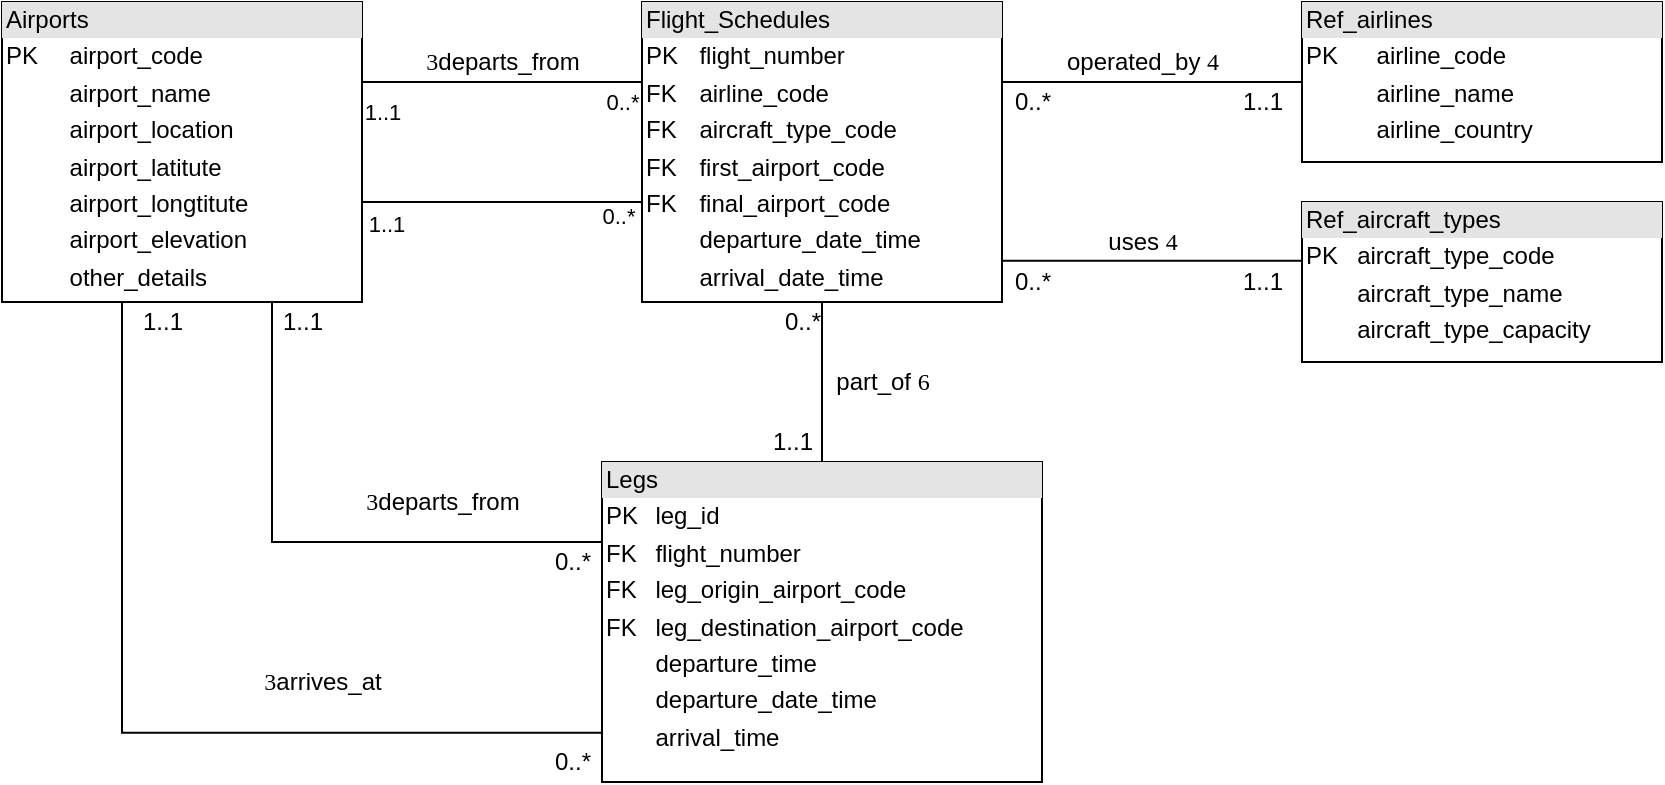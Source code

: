 <mxfile version="14.9.7" type="github" pages="4">
  <diagram id="EXyOBMCvtDhMal5mqott" name="1.Exercise">
    <mxGraphModel dx="782" dy="446" grid="1" gridSize="10" guides="1" tooltips="1" connect="1" arrows="1" fold="1" page="1" pageScale="1" pageWidth="827" pageHeight="1169" math="0" shadow="0">
      <root>
        <mxCell id="0" />
        <mxCell id="1" parent="0" />
        <mxCell id="lJND7NciUNACf656fUCS-10" style="edgeStyle=orthogonalEdgeStyle;rounded=0;orthogonalLoop=1;jettySize=auto;html=1;exitX=1;exitY=0.5;exitDx=0;exitDy=0;entryX=0;entryY=0.5;entryDx=0;entryDy=0;strokeColor=#000000;startArrow=none;startFill=0;endArrow=none;endFill=0;" edge="1" parent="1" source="lJND7NciUNACf656fUCS-5" target="lJND7NciUNACf656fUCS-8">
          <mxGeometry relative="1" as="geometry">
            <Array as="points">
              <mxPoint x="200" y="40" />
              <mxPoint x="340" y="40" />
            </Array>
          </mxGeometry>
        </mxCell>
        <mxCell id="lJND7NciUNACf656fUCS-14" value="1..1" style="edgeLabel;html=1;align=center;verticalAlign=middle;resizable=0;points=[];" vertex="1" connectable="0" parent="lJND7NciUNACf656fUCS-10">
          <mxGeometry x="-0.656" y="-2" relative="1" as="geometry">
            <mxPoint x="9" y="13" as="offset" />
          </mxGeometry>
        </mxCell>
        <mxCell id="lJND7NciUNACf656fUCS-15" value="0..*" style="edgeLabel;html=1;align=center;verticalAlign=middle;resizable=0;points=[];" vertex="1" connectable="0" parent="lJND7NciUNACf656fUCS-10">
          <mxGeometry x="0.713" y="-4" relative="1" as="geometry">
            <mxPoint x="-6" y="5" as="offset" />
          </mxGeometry>
        </mxCell>
        <mxCell id="lJND7NciUNACf656fUCS-42" style="edgeStyle=orthogonalEdgeStyle;rounded=0;orthogonalLoop=1;jettySize=auto;html=1;exitX=0.75;exitY=1;exitDx=0;exitDy=0;entryX=0;entryY=0.25;entryDx=0;entryDy=0;startArrow=none;startFill=0;endArrow=none;endFill=0;strokeColor=#000000;" edge="1" parent="1" source="lJND7NciUNACf656fUCS-5" target="lJND7NciUNACf656fUCS-36">
          <mxGeometry relative="1" as="geometry">
            <Array as="points">
              <mxPoint x="155" y="270" />
            </Array>
          </mxGeometry>
        </mxCell>
        <mxCell id="lJND7NciUNACf656fUCS-43" style="edgeStyle=orthogonalEdgeStyle;rounded=0;orthogonalLoop=1;jettySize=auto;html=1;exitX=0.25;exitY=1;exitDx=0;exitDy=0;entryX=0;entryY=0.846;entryDx=0;entryDy=0;startArrow=none;startFill=0;endArrow=none;endFill=0;strokeColor=#000000;entryPerimeter=0;" edge="1" parent="1" source="lJND7NciUNACf656fUCS-5" target="lJND7NciUNACf656fUCS-36">
          <mxGeometry relative="1" as="geometry">
            <Array as="points">
              <mxPoint x="80" y="150" />
              <mxPoint x="80" y="365" />
            </Array>
          </mxGeometry>
        </mxCell>
        <mxCell id="lJND7NciUNACf656fUCS-5" value="&lt;div style=&quot;box-sizing: border-box ; width: 100% ; background: #e4e4e4 ; padding: 2px&quot;&gt;Airports&lt;/div&gt;&lt;table style=&quot;width: 100% ; font-size: 1em&quot; cellpadding=&quot;2&quot; cellspacing=&quot;0&quot;&gt;&lt;tbody&gt;&lt;tr&gt;&lt;td&gt;PK&lt;/td&gt;&lt;td&gt;airport_code&lt;/td&gt;&lt;/tr&gt;&lt;tr&gt;&lt;td&gt;&lt;br&gt;&lt;/td&gt;&lt;td&gt;airport_name&lt;/td&gt;&lt;/tr&gt;&lt;tr&gt;&lt;td&gt;&lt;/td&gt;&lt;td&gt;airport_location&lt;/td&gt;&lt;/tr&gt;&lt;tr&gt;&lt;td&gt;&lt;br&gt;&lt;/td&gt;&lt;td&gt;airport_latitute&lt;/td&gt;&lt;/tr&gt;&lt;tr&gt;&lt;td&gt;&lt;br&gt;&lt;/td&gt;&lt;td&gt;airport_longtitute&lt;/td&gt;&lt;/tr&gt;&lt;tr&gt;&lt;td&gt;&lt;br&gt;&lt;/td&gt;&lt;td&gt;airport_elevation&lt;/td&gt;&lt;/tr&gt;&lt;tr&gt;&lt;td&gt;&lt;br&gt;&lt;/td&gt;&lt;td&gt;other_details&lt;/td&gt;&lt;/tr&gt;&lt;tr&gt;&lt;td&gt;&lt;br&gt;&lt;/td&gt;&lt;td&gt;&lt;br&gt;&lt;/td&gt;&lt;/tr&gt;&lt;tr&gt;&lt;td&gt;&lt;br&gt;&lt;/td&gt;&lt;td&gt;&lt;br&gt;&lt;/td&gt;&lt;/tr&gt;&lt;tr&gt;&lt;td&gt;&lt;br&gt;&lt;/td&gt;&lt;td&gt;&lt;br&gt;&lt;/td&gt;&lt;/tr&gt;&lt;tr&gt;&lt;td&gt;&lt;br&gt;&lt;/td&gt;&lt;td&gt;&lt;br&gt;&lt;/td&gt;&lt;/tr&gt;&lt;tr&gt;&lt;td&gt;&lt;br&gt;&lt;/td&gt;&lt;td&gt;&lt;br&gt;&lt;/td&gt;&lt;/tr&gt;&lt;/tbody&gt;&lt;/table&gt;" style="verticalAlign=top;align=left;overflow=fill;html=1;" vertex="1" parent="1">
          <mxGeometry x="20" width="180" height="150" as="geometry" />
        </mxCell>
        <mxCell id="lJND7NciUNACf656fUCS-17" value="" style="edgeStyle=orthogonalEdgeStyle;rounded=1;orthogonalLoop=1;jettySize=auto;html=1;startArrow=none;startFill=0;endArrow=none;endFill=0;strokeColor=#000000;" edge="1" parent="1" source="lJND7NciUNACf656fUCS-8" target="lJND7NciUNACf656fUCS-16">
          <mxGeometry relative="1" as="geometry">
            <Array as="points">
              <mxPoint x="590" y="40" />
              <mxPoint x="590" y="40" />
            </Array>
          </mxGeometry>
        </mxCell>
        <mxCell id="lJND7NciUNACf656fUCS-22" style="edgeStyle=orthogonalEdgeStyle;rounded=0;orthogonalLoop=1;jettySize=auto;html=1;startArrow=none;startFill=0;endArrow=none;endFill=0;strokeColor=#000000;" edge="1" parent="1" source="lJND7NciUNACf656fUCS-8" target="lJND7NciUNACf656fUCS-5">
          <mxGeometry relative="1" as="geometry">
            <Array as="points">
              <mxPoint x="270" y="100" />
              <mxPoint x="270" y="100" />
            </Array>
          </mxGeometry>
        </mxCell>
        <mxCell id="lJND7NciUNACf656fUCS-30" style="edgeStyle=orthogonalEdgeStyle;rounded=0;orthogonalLoop=1;jettySize=auto;html=1;exitX=1;exitY=0.75;exitDx=0;exitDy=0;entryX=0.004;entryY=0.367;entryDx=0;entryDy=0;entryPerimeter=0;startArrow=none;startFill=0;endArrow=none;endFill=0;strokeColor=#000000;" edge="1" parent="1" source="lJND7NciUNACf656fUCS-8" target="lJND7NciUNACf656fUCS-28">
          <mxGeometry relative="1" as="geometry">
            <Array as="points">
              <mxPoint x="520" y="129" />
            </Array>
          </mxGeometry>
        </mxCell>
        <mxCell id="lJND7NciUNACf656fUCS-37" value="" style="edgeStyle=orthogonalEdgeStyle;rounded=0;orthogonalLoop=1;jettySize=auto;html=1;startArrow=none;startFill=0;endArrow=none;endFill=0;strokeColor=#000000;" edge="1" parent="1" source="lJND7NciUNACf656fUCS-8" target="lJND7NciUNACf656fUCS-36">
          <mxGeometry relative="1" as="geometry">
            <Array as="points">
              <mxPoint x="430" y="210" />
              <mxPoint x="430" y="210" />
            </Array>
          </mxGeometry>
        </mxCell>
        <mxCell id="lJND7NciUNACf656fUCS-8" value="&lt;div style=&quot;box-sizing: border-box ; width: 100% ; background: #e4e4e4 ; padding: 2px&quot;&gt;Flight_Schedules&lt;/div&gt;&lt;table style=&quot;width: 100% ; font-size: 1em&quot; cellpadding=&quot;2&quot; cellspacing=&quot;0&quot;&gt;&lt;tbody&gt;&lt;tr&gt;&lt;td&gt;PK&lt;/td&gt;&lt;td&gt;flight_number&lt;/td&gt;&lt;/tr&gt;&lt;tr&gt;&lt;td&gt;FK&lt;/td&gt;&lt;td&gt;airline_code&lt;/td&gt;&lt;/tr&gt;&lt;tr&gt;&lt;td&gt;FK&lt;/td&gt;&lt;td&gt;aircraft_type_code&lt;/td&gt;&lt;/tr&gt;&lt;tr&gt;&lt;td&gt;FK&lt;/td&gt;&lt;td&gt;first_airport_code&lt;/td&gt;&lt;/tr&gt;&lt;tr&gt;&lt;td&gt;FK&lt;/td&gt;&lt;td&gt;final_airport_code&lt;/td&gt;&lt;/tr&gt;&lt;tr&gt;&lt;td&gt;&lt;br&gt;&lt;/td&gt;&lt;td&gt;departure_date_time&lt;/td&gt;&lt;/tr&gt;&lt;tr&gt;&lt;td&gt;&lt;br&gt;&lt;/td&gt;&lt;td&gt;arrival_date_time&lt;/td&gt;&lt;/tr&gt;&lt;tr&gt;&lt;td&gt;&lt;br&gt;&lt;/td&gt;&lt;td&gt;&lt;br&gt;&lt;/td&gt;&lt;/tr&gt;&lt;/tbody&gt;&lt;/table&gt;" style="verticalAlign=top;align=left;overflow=fill;html=1;" vertex="1" parent="1">
          <mxGeometry x="340" width="180" height="150" as="geometry" />
        </mxCell>
        <mxCell id="lJND7NciUNACf656fUCS-11" value="&lt;span style=&quot;font-family: &amp;#34;webdings&amp;#34;&quot;&gt;3&lt;/span&gt;departs_from" style="text;html=1;align=center;verticalAlign=middle;resizable=0;points=[];autosize=1;strokeColor=none;" vertex="1" parent="1">
          <mxGeometry x="220" y="20" width="100" height="20" as="geometry" />
        </mxCell>
        <mxCell id="lJND7NciUNACf656fUCS-16" value="&lt;div style=&quot;box-sizing: border-box ; width: 100% ; background: #e4e4e4 ; padding: 2px&quot;&gt;Ref_airlines&lt;/div&gt;&lt;table style=&quot;width: 100% ; font-size: 1em&quot; cellpadding=&quot;2&quot; cellspacing=&quot;0&quot;&gt;&lt;tbody&gt;&lt;tr&gt;&lt;td&gt;PK&lt;/td&gt;&lt;td&gt;airline_code&lt;/td&gt;&lt;/tr&gt;&lt;tr&gt;&lt;td&gt;&lt;br&gt;&lt;/td&gt;&lt;td&gt;airline_name&lt;/td&gt;&lt;/tr&gt;&lt;tr&gt;&lt;td&gt;&lt;br&gt;&lt;/td&gt;&lt;td&gt;airline_country&lt;/td&gt;&lt;/tr&gt;&lt;tr&gt;&lt;td&gt;&lt;br&gt;&lt;/td&gt;&lt;td&gt;&lt;/td&gt;&lt;/tr&gt;&lt;tr&gt;&lt;td&gt;&lt;br&gt;&lt;/td&gt;&lt;td&gt;&lt;br&gt;&lt;/td&gt;&lt;/tr&gt;&lt;/tbody&gt;&lt;/table&gt;" style="verticalAlign=top;align=left;overflow=fill;html=1;" vertex="1" parent="1">
          <mxGeometry x="670" width="180" height="80" as="geometry" />
        </mxCell>
        <mxCell id="lJND7NciUNACf656fUCS-18" value="operated_by &lt;font face=&quot;Webdings&quot;&gt;4&lt;/font&gt;" style="text;html=1;align=center;verticalAlign=middle;resizable=0;points=[];autosize=1;strokeColor=none;" vertex="1" parent="1">
          <mxGeometry x="540" y="20" width="100" height="20" as="geometry" />
        </mxCell>
        <mxCell id="lJND7NciUNACf656fUCS-19" value="0..*" style="text;html=1;align=center;verticalAlign=middle;resizable=0;points=[];autosize=1;strokeColor=none;" vertex="1" parent="1">
          <mxGeometry x="520" y="40" width="30" height="20" as="geometry" />
        </mxCell>
        <mxCell id="lJND7NciUNACf656fUCS-20" value="1..1" style="text;html=1;align=center;verticalAlign=middle;resizable=0;points=[];autosize=1;strokeColor=none;" vertex="1" parent="1">
          <mxGeometry x="630" y="40" width="40" height="20" as="geometry" />
        </mxCell>
        <mxCell id="lJND7NciUNACf656fUCS-23" value="&lt;span style=&quot;font-family: &amp;#34;webdings&amp;#34;&quot;&gt;3&lt;/span&gt;arrives_at" style="text;html=1;align=center;verticalAlign=middle;resizable=0;points=[];autosize=1;strokeColor=none;" vertex="1" parent="1">
          <mxGeometry x="140" y="330" width="80" height="20" as="geometry" />
        </mxCell>
        <mxCell id="lJND7NciUNACf656fUCS-25" value="1..1" style="edgeLabel;html=1;align=center;verticalAlign=middle;resizable=0;points=[];" vertex="1" connectable="0" parent="1">
          <mxGeometry x="220" y="90" as="geometry">
            <mxPoint x="-8" y="21" as="offset" />
          </mxGeometry>
        </mxCell>
        <mxCell id="lJND7NciUNACf656fUCS-26" value="0..*" style="edgeLabel;html=1;align=center;verticalAlign=middle;resizable=0;points=[];" vertex="1" connectable="0" parent="1">
          <mxGeometry x="350" y="90" as="geometry">
            <mxPoint x="-22" y="17" as="offset" />
          </mxGeometry>
        </mxCell>
        <mxCell id="lJND7NciUNACf656fUCS-28" value="&lt;div style=&quot;box-sizing: border-box ; width: 100% ; background: #e4e4e4 ; padding: 2px&quot;&gt;Ref_aircraft_types&lt;/div&gt;&lt;table style=&quot;width: 100% ; font-size: 1em&quot; cellpadding=&quot;2&quot; cellspacing=&quot;0&quot;&gt;&lt;tbody&gt;&lt;tr&gt;&lt;td&gt;PK&lt;/td&gt;&lt;td&gt;aircraft_type_code&lt;/td&gt;&lt;/tr&gt;&lt;tr&gt;&lt;td&gt;&lt;br&gt;&lt;/td&gt;&lt;td&gt;aircraft_type_name&lt;/td&gt;&lt;/tr&gt;&lt;tr&gt;&lt;td&gt;&lt;br&gt;&lt;/td&gt;&lt;td&gt;aircraft_type_capacity&lt;/td&gt;&lt;/tr&gt;&lt;tr&gt;&lt;td&gt;&lt;br&gt;&lt;/td&gt;&lt;td&gt;&lt;/td&gt;&lt;/tr&gt;&lt;tr&gt;&lt;td&gt;&lt;br&gt;&lt;/td&gt;&lt;td&gt;&lt;br&gt;&lt;/td&gt;&lt;/tr&gt;&lt;/tbody&gt;&lt;/table&gt;" style="verticalAlign=top;align=left;overflow=fill;html=1;" vertex="1" parent="1">
          <mxGeometry x="670" y="100" width="180" height="80" as="geometry" />
        </mxCell>
        <mxCell id="lJND7NciUNACf656fUCS-31" value="uses&amp;nbsp;&lt;span style=&quot;font-family: &amp;#34;webdings&amp;#34;&quot;&gt;4&lt;/span&gt;" style="text;html=1;align=center;verticalAlign=middle;resizable=0;points=[];autosize=1;strokeColor=none;" vertex="1" parent="1">
          <mxGeometry x="560" y="110" width="60" height="20" as="geometry" />
        </mxCell>
        <mxCell id="lJND7NciUNACf656fUCS-32" value="0..*" style="text;html=1;align=center;verticalAlign=middle;resizable=0;points=[];autosize=1;strokeColor=none;" vertex="1" parent="1">
          <mxGeometry x="520" y="130" width="30" height="20" as="geometry" />
        </mxCell>
        <mxCell id="lJND7NciUNACf656fUCS-33" value="1..1" style="text;html=1;align=center;verticalAlign=middle;resizable=0;points=[];autosize=1;strokeColor=none;" vertex="1" parent="1">
          <mxGeometry x="630" y="130" width="40" height="20" as="geometry" />
        </mxCell>
        <mxCell id="lJND7NciUNACf656fUCS-36" value="&lt;div style=&quot;box-sizing: border-box ; width: 100% ; background: #e4e4e4 ; padding: 2px&quot;&gt;Legs&lt;/div&gt;&lt;table style=&quot;width: 100% ; font-size: 1em&quot; cellpadding=&quot;2&quot; cellspacing=&quot;0&quot;&gt;&lt;tbody&gt;&lt;tr&gt;&lt;td&gt;PK&lt;/td&gt;&lt;td&gt;leg_id&lt;/td&gt;&lt;/tr&gt;&lt;tr&gt;&lt;td&gt;FK&lt;/td&gt;&lt;td&gt;flight_number&lt;/td&gt;&lt;/tr&gt;&lt;tr&gt;&lt;td&gt;FK&lt;/td&gt;&lt;td&gt;leg_origin_airport_code&lt;/td&gt;&lt;/tr&gt;&lt;tr&gt;&lt;td&gt;FK&lt;/td&gt;&lt;td&gt;leg_destination_airport_code&lt;/td&gt;&lt;/tr&gt;&lt;tr&gt;&lt;td&gt;&lt;br&gt;&lt;/td&gt;&lt;td&gt;departure_time&lt;/td&gt;&lt;/tr&gt;&lt;tr&gt;&lt;td&gt;&lt;br&gt;&lt;/td&gt;&lt;td&gt;departure_date_time&lt;/td&gt;&lt;/tr&gt;&lt;tr&gt;&lt;td&gt;&lt;br&gt;&lt;/td&gt;&lt;td&gt;arrival_time&lt;/td&gt;&lt;/tr&gt;&lt;tr&gt;&lt;td&gt;&lt;br&gt;&lt;/td&gt;&lt;td&gt;&lt;br&gt;&lt;/td&gt;&lt;/tr&gt;&lt;/tbody&gt;&lt;/table&gt;" style="verticalAlign=top;align=left;overflow=fill;html=1;" vertex="1" parent="1">
          <mxGeometry x="320" y="230" width="220" height="160" as="geometry" />
        </mxCell>
        <mxCell id="lJND7NciUNACf656fUCS-38" value="part_of &lt;font face=&quot;Webdings&quot;&gt;6&lt;/font&gt;" style="text;html=1;align=center;verticalAlign=middle;resizable=0;points=[];autosize=1;strokeColor=none;" vertex="1" parent="1">
          <mxGeometry x="425" y="180" width="70" height="20" as="geometry" />
        </mxCell>
        <mxCell id="lJND7NciUNACf656fUCS-39" value="0..*" style="text;html=1;align=center;verticalAlign=middle;resizable=0;points=[];autosize=1;strokeColor=none;" vertex="1" parent="1">
          <mxGeometry x="405" y="150" width="30" height="20" as="geometry" />
        </mxCell>
        <mxCell id="lJND7NciUNACf656fUCS-40" value="1..1" style="text;html=1;align=center;verticalAlign=middle;resizable=0;points=[];autosize=1;strokeColor=none;" vertex="1" parent="1">
          <mxGeometry x="395" y="210" width="40" height="20" as="geometry" />
        </mxCell>
        <mxCell id="lJND7NciUNACf656fUCS-44" value="&lt;span style=&quot;font-family: &amp;#34;webdings&amp;#34;&quot;&gt;3&lt;/span&gt;departs_from" style="text;html=1;align=center;verticalAlign=middle;resizable=0;points=[];autosize=1;strokeColor=none;" vertex="1" parent="1">
          <mxGeometry x="190" y="240" width="100" height="20" as="geometry" />
        </mxCell>
        <mxCell id="lJND7NciUNACf656fUCS-45" value="0..*" style="text;html=1;align=center;verticalAlign=middle;resizable=0;points=[];autosize=1;strokeColor=none;" vertex="1" parent="1">
          <mxGeometry x="290" y="370" width="30" height="20" as="geometry" />
        </mxCell>
        <mxCell id="lJND7NciUNACf656fUCS-46" value="0..*" style="text;html=1;align=center;verticalAlign=middle;resizable=0;points=[];autosize=1;strokeColor=none;" vertex="1" parent="1">
          <mxGeometry x="290" y="270" width="30" height="20" as="geometry" />
        </mxCell>
        <mxCell id="lJND7NciUNACf656fUCS-47" value="1..1" style="text;html=1;align=center;verticalAlign=middle;resizable=0;points=[];autosize=1;strokeColor=none;" vertex="1" parent="1">
          <mxGeometry x="80" y="150" width="40" height="20" as="geometry" />
        </mxCell>
        <mxCell id="lJND7NciUNACf656fUCS-48" value="1..1" style="text;html=1;align=center;verticalAlign=middle;resizable=0;points=[];autosize=1;strokeColor=none;" vertex="1" parent="1">
          <mxGeometry x="150" y="150" width="40" height="20" as="geometry" />
        </mxCell>
      </root>
    </mxGraphModel>
  </diagram>
  <diagram id="h7gNiU8QHVHwDtEbSu_A" name="Bus Tracking">
    <mxGraphModel dx="782" dy="446" grid="1" gridSize="10" guides="1" tooltips="1" connect="1" arrows="1" fold="1" page="1" pageScale="1" pageWidth="827" pageHeight="1169" math="0" shadow="0">
      <root>
        <mxCell id="vg1fint3U6P0bvBqgAee-0" />
        <mxCell id="vg1fint3U6P0bvBqgAee-1" parent="vg1fint3U6P0bvBqgAee-0" />
        <mxCell id="b28TpMY3WDERlPLQGHBK-2" value="" style="edgeStyle=orthogonalEdgeStyle;rounded=0;orthogonalLoop=1;jettySize=auto;html=1;startArrow=none;startFill=0;endArrow=none;endFill=0;strokeColor=#000000;" edge="1" parent="vg1fint3U6P0bvBqgAee-1" source="vg1fint3U6P0bvBqgAee-2" target="b28TpMY3WDERlPLQGHBK-1">
          <mxGeometry relative="1" as="geometry" />
        </mxCell>
        <mxCell id="vg1fint3U6P0bvBqgAee-2" value="&lt;div style=&quot;box-sizing: border-box ; width: 100% ; background: #e4e4e4 ; padding: 2px&quot;&gt;Stops&lt;/div&gt;&lt;table style=&quot;width: 100% ; font-size: 1em&quot; cellpadding=&quot;2&quot; cellspacing=&quot;0&quot;&gt;&lt;tbody&gt;&lt;tr&gt;&lt;td&gt;PK&lt;/td&gt;&lt;td&gt;stop_id&lt;/td&gt;&lt;/tr&gt;&lt;tr&gt;&lt;td&gt;&lt;br&gt;&lt;/td&gt;&lt;td&gt;stop_name&lt;/td&gt;&lt;/tr&gt;&lt;tr&gt;&lt;td&gt;&lt;/td&gt;&lt;td&gt;stop_location&lt;/td&gt;&lt;/tr&gt;&lt;tr&gt;&lt;td&gt;&lt;br&gt;&lt;/td&gt;&lt;td&gt;other_details&lt;/td&gt;&lt;/tr&gt;&lt;/tbody&gt;&lt;/table&gt;" style="verticalAlign=top;align=left;overflow=fill;html=1;" vertex="1" parent="vg1fint3U6P0bvBqgAee-1">
          <mxGeometry x="234" y="80" width="180" height="90" as="geometry" />
        </mxCell>
        <mxCell id="b28TpMY3WDERlPLQGHBK-4" value="" style="edgeStyle=orthogonalEdgeStyle;rounded=0;orthogonalLoop=1;jettySize=auto;html=1;startArrow=none;startFill=0;endArrow=none;endFill=0;strokeColor=#000000;" edge="1" parent="vg1fint3U6P0bvBqgAee-1" source="b28TpMY3WDERlPLQGHBK-1" target="b28TpMY3WDERlPLQGHBK-3">
          <mxGeometry relative="1" as="geometry" />
        </mxCell>
        <mxCell id="b28TpMY3WDERlPLQGHBK-1" value="&lt;div style=&quot;box-sizing: border-box ; width: 100% ; background: #e4e4e4 ; padding: 2px&quot;&gt;Timetables&lt;/div&gt;&lt;table style=&quot;width: 100% ; font-size: 1em&quot; cellpadding=&quot;2&quot; cellspacing=&quot;0&quot;&gt;&lt;tbody&gt;&lt;tr&gt;&lt;td&gt;PK&lt;/td&gt;&lt;td&gt;timetable_id&lt;/td&gt;&lt;/tr&gt;&lt;tr&gt;&lt;td&gt;FK&lt;/td&gt;&lt;td&gt;origin_stop_id&lt;/td&gt;&lt;/tr&gt;&lt;tr&gt;&lt;td&gt;FK&lt;/td&gt;&lt;td&gt;destination_stop_id&lt;/td&gt;&lt;/tr&gt;&lt;tr&gt;&lt;td&gt;&lt;br&gt;&lt;/td&gt;&lt;td&gt;departure_date_time&lt;/td&gt;&lt;/tr&gt;&lt;tr&gt;&lt;td&gt;&lt;br&gt;&lt;/td&gt;&lt;td&gt;arrival_date_time&lt;/td&gt;&lt;/tr&gt;&lt;tr&gt;&lt;td&gt;&lt;br&gt;&lt;/td&gt;&lt;td&gt;other_details&lt;/td&gt;&lt;/tr&gt;&lt;/tbody&gt;&lt;/table&gt;" style="verticalAlign=top;align=left;overflow=fill;html=1;" vertex="1" parent="vg1fint3U6P0bvBqgAee-1">
          <mxGeometry x="234" y="250" width="180" height="180" as="geometry" />
        </mxCell>
        <mxCell id="b28TpMY3WDERlPLQGHBK-6" value="" style="edgeStyle=orthogonalEdgeStyle;rounded=0;orthogonalLoop=1;jettySize=auto;html=1;startArrow=none;startFill=0;endArrow=none;endFill=0;strokeColor=#000000;" edge="1" parent="vg1fint3U6P0bvBqgAee-1" source="b28TpMY3WDERlPLQGHBK-3" target="b28TpMY3WDERlPLQGHBK-5">
          <mxGeometry relative="1" as="geometry" />
        </mxCell>
        <mxCell id="b28TpMY3WDERlPLQGHBK-3" value="&lt;div style=&quot;box-sizing: border-box ; width: 100% ; background: #e4e4e4 ; padding: 2px&quot;&gt;Bus_timetables&lt;/div&gt;&lt;table style=&quot;width: 100% ; font-size: 1em&quot; cellpadding=&quot;2&quot; cellspacing=&quot;0&quot;&gt;&lt;tbody&gt;&lt;tr&gt;&lt;td&gt;PK&lt;/td&gt;&lt;td&gt;timetable_id&lt;/td&gt;&lt;/tr&gt;&lt;tr&gt;&lt;td&gt;FK&lt;/td&gt;&lt;td&gt;bus_number&lt;/td&gt;&lt;/tr&gt;&lt;tr&gt;&lt;td&gt;&lt;br&gt;&lt;/td&gt;&lt;td&gt;other_details&lt;/td&gt;&lt;/tr&gt;&lt;/tbody&gt;&lt;/table&gt;" style="verticalAlign=top;align=left;overflow=fill;html=1;" vertex="1" parent="vg1fint3U6P0bvBqgAee-1">
          <mxGeometry x="234" y="510" width="180" height="80" as="geometry" />
        </mxCell>
        <mxCell id="b28TpMY3WDERlPLQGHBK-5" value="&lt;div style=&quot;box-sizing: border-box ; width: 100% ; background: #e4e4e4 ; padding: 2px&quot;&gt;Buses&lt;/div&gt;&lt;table style=&quot;width: 100% ; font-size: 1em&quot; cellpadding=&quot;2&quot; cellspacing=&quot;0&quot;&gt;&lt;tbody&gt;&lt;tr&gt;&lt;td&gt;PK&lt;/td&gt;&lt;td&gt;bus_number&lt;/td&gt;&lt;/tr&gt;&lt;tr&gt;&lt;td&gt;&lt;br&gt;&lt;/td&gt;&lt;td&gt;bus_details&lt;/td&gt;&lt;/tr&gt;&lt;/tbody&gt;&lt;/table&gt;" style="verticalAlign=top;align=left;overflow=fill;html=1;" vertex="1" parent="vg1fint3U6P0bvBqgAee-1">
          <mxGeometry x="520" y="510" width="180" height="80" as="geometry" />
        </mxCell>
        <mxCell id="b28TpMY3WDERlPLQGHBK-7" value="1..1" style="text;html=1;align=center;verticalAlign=middle;resizable=0;points=[];autosize=1;strokeColor=none;" vertex="1" parent="vg1fint3U6P0bvBqgAee-1">
          <mxGeometry x="285" y="230" width="40" height="20" as="geometry" />
        </mxCell>
        <mxCell id="b28TpMY3WDERlPLQGHBK-8" value="0..*" style="text;html=1;align=center;verticalAlign=middle;resizable=0;points=[];autosize=1;strokeColor=none;" vertex="1" parent="vg1fint3U6P0bvBqgAee-1">
          <mxGeometry x="295" y="170" width="30" height="20" as="geometry" />
        </mxCell>
        <mxCell id="b28TpMY3WDERlPLQGHBK-9" value="0..*" style="text;html=1;align=center;verticalAlign=middle;resizable=0;points=[];autosize=1;strokeColor=none;" vertex="1" parent="vg1fint3U6P0bvBqgAee-1">
          <mxGeometry x="490" y="550" width="30" height="20" as="geometry" />
        </mxCell>
        <mxCell id="b28TpMY3WDERlPLQGHBK-10" value="0..*" style="text;html=1;align=center;verticalAlign=middle;resizable=0;points=[];autosize=1;strokeColor=none;" vertex="1" parent="vg1fint3U6P0bvBqgAee-1">
          <mxGeometry x="325" y="430" width="30" height="20" as="geometry" />
        </mxCell>
        <mxCell id="b28TpMY3WDERlPLQGHBK-11" value="1..1" style="text;html=1;align=center;verticalAlign=middle;resizable=0;points=[];autosize=1;strokeColor=none;" vertex="1" parent="vg1fint3U6P0bvBqgAee-1">
          <mxGeometry x="285" y="490" width="40" height="20" as="geometry" />
        </mxCell>
        <mxCell id="b28TpMY3WDERlPLQGHBK-12" value="1..1" style="text;html=1;align=center;verticalAlign=middle;resizable=0;points=[];autosize=1;strokeColor=none;" vertex="1" parent="vg1fint3U6P0bvBqgAee-1">
          <mxGeometry x="410" y="550" width="40" height="20" as="geometry" />
        </mxCell>
        <mxCell id="b28TpMY3WDERlPLQGHBK-14" value="&amp;nbsp;&lt;font face=&quot;Webdings&quot;&gt;3&lt;/font&gt;bus_number&amp;nbsp;" style="text;html=1;align=center;verticalAlign=middle;resizable=0;points=[];autosize=1;strokeColor=none;" vertex="1" parent="vg1fint3U6P0bvBqgAee-1">
          <mxGeometry x="414" y="530" width="100" height="20" as="geometry" />
        </mxCell>
        <mxCell id="b28TpMY3WDERlPLQGHBK-15" value="&lt;span style=&quot;font-family: &amp;#34;webdings&amp;#34;&quot;&gt;6&lt;/span&gt;timetable_info" style="text;html=1;align=center;verticalAlign=middle;resizable=0;points=[];autosize=1;strokeColor=none;" vertex="1" parent="vg1fint3U6P0bvBqgAee-1">
          <mxGeometry x="330" y="460" width="100" height="20" as="geometry" />
        </mxCell>
        <mxCell id="b28TpMY3WDERlPLQGHBK-16" value="&lt;span style=&quot;font-family: &amp;#34;webdings&amp;#34;&quot;&gt;6&lt;/span&gt;stop_info" style="text;html=1;align=center;verticalAlign=middle;resizable=0;points=[];autosize=1;strokeColor=none;" vertex="1" parent="vg1fint3U6P0bvBqgAee-1">
          <mxGeometry x="330" y="190" width="80" height="20" as="geometry" />
        </mxCell>
      </root>
    </mxGraphModel>
  </diagram>
  <diagram id="KoFV449exH2RwNZvisp7" name="Logistics">
    <mxGraphModel dx="1609" dy="446" grid="1" gridSize="10" guides="1" tooltips="1" connect="1" arrows="1" fold="1" page="1" pageScale="1" pageWidth="827" pageHeight="1169" math="0" shadow="0">
      <root>
        <mxCell id="DWnfhbEzrEHpj0nPOVx1-0" />
        <mxCell id="DWnfhbEzrEHpj0nPOVx1-1" parent="DWnfhbEzrEHpj0nPOVx1-0" />
        <mxCell id="DWnfhbEzrEHpj0nPOVx1-9" value="" style="edgeStyle=orthogonalEdgeStyle;rounded=0;orthogonalLoop=1;jettySize=auto;html=1;startArrow=none;startFill=0;endArrow=none;endFill=0;strokeColor=#000000;" edge="1" parent="DWnfhbEzrEHpj0nPOVx1-1" source="DWnfhbEzrEHpj0nPOVx1-7" target="DWnfhbEzrEHpj0nPOVx1-8">
          <mxGeometry relative="1" as="geometry">
            <Array as="points">
              <mxPoint x="358" y="140" />
              <mxPoint x="358" y="140" />
            </Array>
          </mxGeometry>
        </mxCell>
        <mxCell id="DWnfhbEzrEHpj0nPOVx1-7" value="&lt;div style=&quot;box-sizing: border-box ; width: 100% ; background: #e4e4e4 ; padding: 2px&quot;&gt;Customers&lt;/div&gt;&lt;table style=&quot;width: 100% ; font-size: 1em&quot; cellpadding=&quot;2&quot; cellspacing=&quot;0&quot;&gt;&lt;tbody&gt;&lt;tr&gt;&lt;td&gt;PK&lt;/td&gt;&lt;td&gt;customer_id&lt;/td&gt;&lt;td&gt;UNIQUIEIDENTIFIER&lt;/td&gt;&lt;/tr&gt;&lt;tr&gt;&lt;td&gt;FK&lt;/td&gt;&lt;td&gt;customer_details&lt;/td&gt;&lt;td&gt;VARCHAR(255)&lt;/td&gt;&lt;/tr&gt;&lt;/tbody&gt;&lt;/table&gt;" style="verticalAlign=top;align=left;overflow=fill;html=1;" vertex="1" parent="DWnfhbEzrEHpj0nPOVx1-1">
          <mxGeometry x="230" y="20" width="256" height="60" as="geometry" />
        </mxCell>
        <mxCell id="DWnfhbEzrEHpj0nPOVx1-11" value="" style="edgeStyle=orthogonalEdgeStyle;rounded=0;orthogonalLoop=1;jettySize=auto;html=1;startArrow=none;startFill=0;endArrow=none;endFill=0;strokeColor=#000000;" edge="1" parent="DWnfhbEzrEHpj0nPOVx1-1" source="DWnfhbEzrEHpj0nPOVx1-8" target="DWnfhbEzrEHpj0nPOVx1-10">
          <mxGeometry relative="1" as="geometry">
            <Array as="points">
              <mxPoint x="530" y="195" />
              <mxPoint x="530" y="195" />
            </Array>
          </mxGeometry>
        </mxCell>
        <mxCell id="DWnfhbEzrEHpj0nPOVx1-17" value="" style="edgeStyle=orthogonalEdgeStyle;rounded=0;orthogonalLoop=1;jettySize=auto;html=1;startArrow=none;startFill=0;endArrow=none;endFill=0;strokeColor=#000000;" edge="1" parent="DWnfhbEzrEHpj0nPOVx1-1" source="DWnfhbEzrEHpj0nPOVx1-8" target="DWnfhbEzrEHpj0nPOVx1-16">
          <mxGeometry relative="1" as="geometry">
            <Array as="points">
              <mxPoint x="425" y="400" />
              <mxPoint x="425" y="400" />
            </Array>
          </mxGeometry>
        </mxCell>
        <mxCell id="DWnfhbEzrEHpj0nPOVx1-21" style="edgeStyle=orthogonalEdgeStyle;rounded=0;orthogonalLoop=1;jettySize=auto;html=1;exitX=0.25;exitY=1;exitDx=0;exitDy=0;startArrow=none;startFill=0;endArrow=none;endFill=0;strokeColor=#000000;" edge="1" parent="DWnfhbEzrEHpj0nPOVx1-1" source="DWnfhbEzrEHpj0nPOVx1-8">
          <mxGeometry relative="1" as="geometry">
            <mxPoint x="280" y="448" as="targetPoint" />
            <Array as="points">
              <mxPoint x="280" y="370" />
              <mxPoint x="280" y="448" />
            </Array>
          </mxGeometry>
        </mxCell>
        <mxCell id="DWnfhbEzrEHpj0nPOVx1-8" value="&lt;div style=&quot;box-sizing: border-box ; width: 100% ; background: #e4e4e4 ; padding: 2px&quot;&gt;Shipments&lt;/div&gt;&lt;table style=&quot;width: 100% ; font-size: 1em&quot; cellpadding=&quot;2&quot; cellspacing=&quot;0&quot;&gt;&lt;tbody&gt;&lt;tr&gt;&lt;td&gt;PK&lt;/td&gt;&lt;td&gt;shipment_id&lt;/td&gt;&lt;td&gt;UNIQUIEIDENTIFIER&lt;/td&gt;&lt;/tr&gt;&lt;tr&gt;&lt;td&gt;FK&lt;/td&gt;&lt;td&gt;customer_id&lt;/td&gt;&lt;td&gt;INTEGER&lt;/td&gt;&lt;/tr&gt;&lt;tr&gt;&lt;td&gt;FK&lt;/td&gt;&lt;td&gt;start_location_id&lt;/td&gt;&lt;td&gt;INTEGER&lt;/td&gt;&lt;/tr&gt;&lt;tr&gt;&lt;td&gt;FK&lt;/td&gt;&lt;td&gt;end_location_id&lt;/td&gt;&lt;td&gt;INTEGER&lt;/td&gt;&lt;/tr&gt;&lt;tr&gt;&lt;td&gt;&lt;br&gt;&lt;/td&gt;&lt;td&gt;RFID_Tag&lt;/td&gt;&lt;td&gt;VARCHAR(255)&lt;/td&gt;&lt;/tr&gt;&lt;tr&gt;&lt;td&gt;&lt;br&gt;&lt;/td&gt;&lt;td&gt;start_date_expected&lt;/td&gt;&lt;td&gt;DATATIME&lt;/td&gt;&lt;/tr&gt;&lt;tr&gt;&lt;td&gt;&lt;br&gt;&lt;/td&gt;&lt;td&gt;start_date_actual&lt;/td&gt;&lt;td&gt;DATATIME&lt;/td&gt;&lt;/tr&gt;&lt;tr&gt;&lt;td&gt;&lt;br&gt;&lt;/td&gt;&lt;td&gt;end_date_expected&lt;/td&gt;&lt;td&gt;DATETIME&lt;/td&gt;&lt;/tr&gt;&lt;tr&gt;&lt;td&gt;&lt;br&gt;&lt;/td&gt;&lt;td&gt;end_date_actual&lt;/td&gt;&lt;td&gt;DATETIME&lt;/td&gt;&lt;/tr&gt;&lt;tr&gt;&lt;td&gt;&lt;br&gt;&lt;/td&gt;&lt;td&gt;other_details&lt;/td&gt;&lt;td&gt;VARCHAR(255)&lt;/td&gt;&lt;/tr&gt;&lt;/tbody&gt;&lt;/table&gt;" style="verticalAlign=top;align=left;overflow=fill;html=1;" vertex="1" parent="DWnfhbEzrEHpj0nPOVx1-1">
          <mxGeometry x="220" y="160" width="290" height="210" as="geometry" />
        </mxCell>
        <mxCell id="DWnfhbEzrEHpj0nPOVx1-10" value="&lt;div style=&quot;box-sizing: border-box ; width: 100% ; background: #e4e4e4 ; padding: 2px&quot;&gt;Locations&lt;/div&gt;&lt;table style=&quot;width: 100% ; font-size: 1em&quot; cellpadding=&quot;2&quot; cellspacing=&quot;0&quot;&gt;&lt;tbody&gt;&lt;tr&gt;&lt;td&gt;PK&lt;/td&gt;&lt;td&gt;location_id&lt;/td&gt;&lt;td&gt;UNIQUIEIDENTIFIER&lt;/td&gt;&lt;/tr&gt;&lt;tr&gt;&lt;td&gt;&lt;br&gt;&lt;/td&gt;&lt;td&gt;location_details&lt;/td&gt;&lt;td&gt;VARCHAR(255)&lt;/td&gt;&lt;/tr&gt;&lt;/tbody&gt;&lt;/table&gt;" style="verticalAlign=top;align=left;overflow=fill;html=1;" vertex="1" parent="DWnfhbEzrEHpj0nPOVx1-1">
          <mxGeometry x="620" y="160" width="290" height="60" as="geometry" />
        </mxCell>
        <mxCell id="DWnfhbEzrEHpj0nPOVx1-12" style="edgeStyle=orthogonalEdgeStyle;rounded=0;orthogonalLoop=1;jettySize=auto;html=1;exitX=0.5;exitY=1;exitDx=0;exitDy=0;startArrow=none;startFill=0;endArrow=none;endFill=0;strokeColor=#000000;" edge="1" parent="DWnfhbEzrEHpj0nPOVx1-1" source="DWnfhbEzrEHpj0nPOVx1-10" target="DWnfhbEzrEHpj0nPOVx1-10">
          <mxGeometry relative="1" as="geometry" />
        </mxCell>
        <mxCell id="DWnfhbEzrEHpj0nPOVx1-32" style="edgeStyle=orthogonalEdgeStyle;rounded=0;orthogonalLoop=1;jettySize=auto;html=1;exitX=0.25;exitY=1;exitDx=0;exitDy=0;entryX=0.682;entryY=-0.02;entryDx=0;entryDy=0;entryPerimeter=0;startArrow=none;startFill=0;endArrow=none;endFill=0;strokeColor=#000000;" edge="1" parent="DWnfhbEzrEHpj0nPOVx1-1" source="DWnfhbEzrEHpj0nPOVx1-13" target="DWnfhbEzrEHpj0nPOVx1-16">
          <mxGeometry relative="1" as="geometry" />
        </mxCell>
        <mxCell id="DWnfhbEzrEHpj0nPOVx1-13" value="&lt;div style=&quot;box-sizing: border-box ; width: 100% ; background: #e4e4e4 ; padding: 2px&quot;&gt;Standard_Document_Types&lt;/div&gt;&lt;table style=&quot;width: 100% ; font-size: 1em&quot; cellpadding=&quot;2&quot; cellspacing=&quot;0&quot;&gt;&lt;tbody&gt;&lt;tr&gt;&lt;td&gt;PK&lt;/td&gt;&lt;td&gt;document_type_code&lt;/td&gt;&lt;td&gt;CHAR(15)&lt;/td&gt;&lt;/tr&gt;&lt;tr&gt;&lt;td&gt;&lt;br&gt;&lt;/td&gt;&lt;td&gt;document_type_description&lt;/td&gt;&lt;td&gt;VARCHAR(255)&lt;/td&gt;&lt;/tr&gt;&lt;tr&gt;&lt;td&gt;&lt;br&gt;&lt;/td&gt;&lt;td&gt;eg Customs Declarations&lt;/td&gt;&lt;td&gt;VARCHAR(1)&lt;/td&gt;&lt;/tr&gt;&lt;/tbody&gt;&lt;/table&gt;" style="verticalAlign=top;align=left;overflow=fill;html=1;" vertex="1" parent="DWnfhbEzrEHpj0nPOVx1-1">
          <mxGeometry x="590" y="290" width="290" height="80" as="geometry" />
        </mxCell>
        <mxCell id="DWnfhbEzrEHpj0nPOVx1-16" value="&lt;div style=&quot;box-sizing: border-box ; width: 100% ; background: #e4e4e4 ; padding: 2px&quot;&gt;Documents&lt;/div&gt;&lt;table style=&quot;width: 100% ; font-size: 1em&quot; cellpadding=&quot;2&quot; cellspacing=&quot;0&quot;&gt;&lt;tbody&gt;&lt;tr&gt;&lt;td&gt;PK&lt;/td&gt;&lt;td&gt;shipment_id&lt;/td&gt;&lt;td&gt;INTEGER&lt;/td&gt;&lt;/tr&gt;&lt;tr&gt;&lt;td&gt;FK&lt;/td&gt;&lt;td&gt;document_type_code&lt;/td&gt;&lt;td&gt;CHAR(15)&lt;/td&gt;&lt;/tr&gt;&lt;tr&gt;&lt;td&gt;&lt;br&gt;&lt;/td&gt;&lt;td&gt;data_issues&lt;/td&gt;&lt;td&gt;DATETIME&lt;/td&gt;&lt;/tr&gt;&lt;tr&gt;&lt;td&gt;&lt;br&gt;&lt;/td&gt;&lt;td&gt;end_location_id&lt;/td&gt;&lt;td&gt;VARCHAR(15)&lt;/td&gt;&lt;/tr&gt;&lt;/tbody&gt;&lt;/table&gt;" style="verticalAlign=top;align=left;overflow=fill;html=1;" vertex="1" parent="DWnfhbEzrEHpj0nPOVx1-1">
          <mxGeometry x="360" y="450" width="290" height="100" as="geometry" />
        </mxCell>
        <mxCell id="DWnfhbEzrEHpj0nPOVx1-18" style="edgeStyle=orthogonalEdgeStyle;rounded=0;orthogonalLoop=1;jettySize=auto;html=1;exitX=0.5;exitY=1;exitDx=0;exitDy=0;startArrow=none;startFill=0;endArrow=none;endFill=0;strokeColor=#000000;" edge="1" parent="DWnfhbEzrEHpj0nPOVx1-1" source="DWnfhbEzrEHpj0nPOVx1-16" target="DWnfhbEzrEHpj0nPOVx1-16">
          <mxGeometry relative="1" as="geometry" />
        </mxCell>
        <mxCell id="DWnfhbEzrEHpj0nPOVx1-19" value="&lt;div style=&quot;box-sizing: border-box ; width: 100% ; background: #e4e4e4 ; padding: 2px&quot;&gt;Products_in_Shipments&lt;/div&gt;&lt;table style=&quot;width: 100% ; font-size: 1em&quot; cellpadding=&quot;2&quot; cellspacing=&quot;0&quot;&gt;&lt;tbody&gt;&lt;tr&gt;&lt;td&gt;PK&lt;/td&gt;&lt;td&gt;shipment_id&lt;/td&gt;&lt;td&gt;INTEGER&lt;/td&gt;&lt;/tr&gt;&lt;tr&gt;&lt;td&gt;FK&lt;/td&gt;&lt;td&gt;product_id&lt;/td&gt;&lt;td&gt;INTEGER&lt;/td&gt;&lt;/tr&gt;&lt;tr&gt;&lt;td&gt;&lt;br&gt;&lt;/td&gt;&lt;td&gt;quantity&lt;/td&gt;&lt;td&gt;VARCHAR(15)&lt;/td&gt;&lt;/tr&gt;&lt;/tbody&gt;&lt;/table&gt;" style="verticalAlign=top;align=left;overflow=fill;html=1;" vertex="1" parent="DWnfhbEzrEHpj0nPOVx1-1">
          <mxGeometry x="40" y="450" width="290" height="100" as="geometry" />
        </mxCell>
        <mxCell id="DWnfhbEzrEHpj0nPOVx1-24" style="edgeStyle=orthogonalEdgeStyle;rounded=0;orthogonalLoop=1;jettySize=auto;html=1;exitX=0.5;exitY=1;exitDx=0;exitDy=0;entryX=0.25;entryY=0;entryDx=0;entryDy=0;startArrow=none;startFill=0;endArrow=none;endFill=0;strokeColor=#000000;" edge="1" parent="DWnfhbEzrEHpj0nPOVx1-1" source="DWnfhbEzrEHpj0nPOVx1-22" target="DWnfhbEzrEHpj0nPOVx1-19">
          <mxGeometry relative="1" as="geometry" />
        </mxCell>
        <mxCell id="DWnfhbEzrEHpj0nPOVx1-22" value="&lt;div style=&quot;box-sizing: border-box ; width: 100% ; background: #e4e4e4 ; padding: 2px&quot;&gt;Products&lt;/div&gt;&lt;table style=&quot;width: 100% ; font-size: 1em&quot; cellpadding=&quot;2&quot; cellspacing=&quot;0&quot;&gt;&lt;tbody&gt;&lt;tr&gt;&lt;td&gt;PK&lt;/td&gt;&lt;td&gt;product_id&lt;/td&gt;&lt;td&gt;UNIQUIEIDENTIFIER&lt;/td&gt;&lt;/tr&gt;&lt;tr&gt;&lt;td&gt;&lt;br&gt;&lt;/td&gt;&lt;td&gt;product_details&lt;/td&gt;&lt;td&gt;VARCHAR(255)&lt;/td&gt;&lt;/tr&gt;&lt;/tbody&gt;&lt;/table&gt;" style="verticalAlign=top;align=left;overflow=fill;html=1;" vertex="1" parent="DWnfhbEzrEHpj0nPOVx1-1">
          <mxGeometry x="-100" y="170" width="290" height="60" as="geometry" />
        </mxCell>
        <mxCell id="DWnfhbEzrEHpj0nPOVx1-26" value="0..*" style="text;html=1;align=center;verticalAlign=middle;resizable=0;points=[];autosize=1;strokeColor=none;" vertex="1" parent="DWnfhbEzrEHpj0nPOVx1-1">
          <mxGeometry x="360" y="80" width="30" height="20" as="geometry" />
        </mxCell>
        <mxCell id="DWnfhbEzrEHpj0nPOVx1-27" value="1..1" style="text;html=1;align=center;verticalAlign=middle;resizable=0;points=[];autosize=1;strokeColor=none;" vertex="1" parent="DWnfhbEzrEHpj0nPOVx1-1">
          <mxGeometry x="360" y="140" width="40" height="20" as="geometry" />
        </mxCell>
        <mxCell id="DWnfhbEzrEHpj0nPOVx1-28" value="0..*" style="text;html=1;align=center;verticalAlign=middle;resizable=0;points=[];autosize=1;strokeColor=none;" vertex="1" parent="DWnfhbEzrEHpj0nPOVx1-1">
          <mxGeometry x="50" y="230" width="30" height="20" as="geometry" />
        </mxCell>
        <mxCell id="DWnfhbEzrEHpj0nPOVx1-29" value="1..1" style="text;html=1;align=center;verticalAlign=middle;resizable=0;points=[];autosize=1;strokeColor=none;" vertex="1" parent="DWnfhbEzrEHpj0nPOVx1-1">
          <mxGeometry x="110" y="430" width="40" height="20" as="geometry" />
        </mxCell>
        <mxCell id="DWnfhbEzrEHpj0nPOVx1-30" value="0..*" style="text;html=1;align=center;verticalAlign=middle;resizable=0;points=[];autosize=1;strokeColor=none;" vertex="1" parent="DWnfhbEzrEHpj0nPOVx1-1">
          <mxGeometry x="280" y="370" width="30" height="20" as="geometry" />
        </mxCell>
        <mxCell id="DWnfhbEzrEHpj0nPOVx1-31" value="0..*" style="text;html=1;align=center;verticalAlign=middle;resizable=0;points=[];autosize=1;strokeColor=none;" vertex="1" parent="DWnfhbEzrEHpj0nPOVx1-1">
          <mxGeometry x="430" y="370" width="30" height="20" as="geometry" />
        </mxCell>
        <mxCell id="DWnfhbEzrEHpj0nPOVx1-33" value="0..*" style="text;html=1;align=center;verticalAlign=middle;resizable=0;points=[];autosize=1;strokeColor=none;" vertex="1" parent="DWnfhbEzrEHpj0nPOVx1-1">
          <mxGeometry x="660" y="370" width="30" height="20" as="geometry" />
        </mxCell>
        <mxCell id="DWnfhbEzrEHpj0nPOVx1-34" value="1..1" style="text;html=1;align=center;verticalAlign=middle;resizable=0;points=[];autosize=1;strokeColor=none;" vertex="1" parent="DWnfhbEzrEHpj0nPOVx1-1">
          <mxGeometry x="560" y="430" width="40" height="20" as="geometry" />
        </mxCell>
        <mxCell id="DWnfhbEzrEHpj0nPOVx1-35" value="1..1" style="text;html=1;align=center;verticalAlign=middle;resizable=0;points=[];autosize=1;strokeColor=none;" vertex="1" parent="DWnfhbEzrEHpj0nPOVx1-1">
          <mxGeometry x="430" y="430" width="40" height="20" as="geometry" />
        </mxCell>
        <mxCell id="DWnfhbEzrEHpj0nPOVx1-36" value="1..1" style="text;html=1;align=center;verticalAlign=middle;resizable=0;points=[];autosize=1;strokeColor=none;" vertex="1" parent="DWnfhbEzrEHpj0nPOVx1-1">
          <mxGeometry x="280" y="430" width="40" height="20" as="geometry" />
        </mxCell>
        <mxCell id="DWnfhbEzrEHpj0nPOVx1-38" value="" style="shape=image;html=1;verticalAlign=top;verticalLabelPosition=bottom;labelBackgroundColor=#ffffff;imageAspect=0;aspect=fixed;image=https://cdn2.iconfinder.com/data/icons/essential-web-3/50/infinite-eternity-endless-neverending-loop-128.png" vertex="1" parent="DWnfhbEzrEHpj0nPOVx1-1">
          <mxGeometry x="520" y="202" width="18" height="18" as="geometry" />
        </mxCell>
        <mxCell id="DWnfhbEzrEHpj0nPOVx1-39" value="0..*" style="text;html=1;align=center;verticalAlign=middle;resizable=0;points=[];autosize=1;strokeColor=none;" vertex="1" parent="DWnfhbEzrEHpj0nPOVx1-1">
          <mxGeometry x="590" y="200" width="30" height="20" as="geometry" />
        </mxCell>
        <mxCell id="DWnfhbEzrEHpj0nPOVx1-40" value="&lt;font face=&quot;Webdings&quot;&gt;6&lt;/font&gt;customer_info" style="text;html=1;align=center;verticalAlign=middle;resizable=0;points=[];autosize=1;strokeColor=none;" vertex="1" parent="DWnfhbEzrEHpj0nPOVx1-1">
          <mxGeometry x="364" y="110" width="100" height="20" as="geometry" />
        </mxCell>
        <mxCell id="DWnfhbEzrEHpj0nPOVx1-41" value="&amp;nbsp;&lt;span style=&quot;font-family: &amp;#34;webdings&amp;#34;&quot;&gt;3&lt;/span&gt;&lt;br&gt;location_info" style="text;html=1;align=center;verticalAlign=middle;resizable=0;points=[];autosize=1;strokeColor=none;" vertex="1" parent="DWnfhbEzrEHpj0nPOVx1-1">
          <mxGeometry x="520" y="160" width="80" height="30" as="geometry" />
        </mxCell>
        <mxCell id="DWnfhbEzrEHpj0nPOVx1-42" value="product_info &lt;font face=&quot;Webdings&quot;&gt;6&lt;/font&gt;" style="text;html=1;align=center;verticalAlign=middle;resizable=0;points=[];autosize=1;strokeColor=none;" vertex="1" parent="DWnfhbEzrEHpj0nPOVx1-1">
          <mxGeometry x="40" y="320" width="100" height="20" as="geometry" />
        </mxCell>
        <mxCell id="DWnfhbEzrEHpj0nPOVx1-43" value="shipment_info &lt;font face=&quot;Webdings&quot;&gt;6&lt;/font&gt;" style="text;html=1;align=center;verticalAlign=middle;resizable=0;points=[];autosize=1;strokeColor=none;" vertex="1" parent="DWnfhbEzrEHpj0nPOVx1-1">
          <mxGeometry x="180" y="400" width="110" height="20" as="geometry" />
        </mxCell>
        <mxCell id="DWnfhbEzrEHpj0nPOVx1-44" value="shipment_info&amp;nbsp;&lt;span style=&quot;font-family: &amp;#34;webdings&amp;#34;&quot;&gt;6&lt;/span&gt;&lt;br&gt;&amp;nbsp;" style="text;html=1;align=center;verticalAlign=middle;resizable=0;points=[];autosize=1;strokeColor=none;" vertex="1" parent="DWnfhbEzrEHpj0nPOVx1-1">
          <mxGeometry x="420" y="400" width="110" height="30" as="geometry" />
        </mxCell>
        <mxCell id="DWnfhbEzrEHpj0nPOVx1-45" value="documents_info&amp;nbsp;&lt;span style=&quot;font-family: &amp;#34;webdings&amp;#34;&quot;&gt;6&lt;/span&gt;&lt;br&gt;&amp;nbsp;" style="text;html=1;align=center;verticalAlign=middle;resizable=0;points=[];autosize=1;strokeColor=none;" vertex="1" parent="DWnfhbEzrEHpj0nPOVx1-1">
          <mxGeometry x="560" y="410" width="120" height="30" as="geometry" />
        </mxCell>
      </root>
    </mxGraphModel>
  </diagram>
  <diagram id="g64iZva5L3F2MCyudFmX" name="Page-4">
    <mxGraphModel dx="782" dy="446" grid="1" gridSize="10" guides="1" tooltips="1" connect="1" arrows="1" fold="1" page="1" pageScale="1" pageWidth="827" pageHeight="1169" math="0" shadow="0">
      <root>
        <mxCell id="EaDvTSDYxS8p29kBcVRm-0" />
        <mxCell id="EaDvTSDYxS8p29kBcVRm-1" parent="EaDvTSDYxS8p29kBcVRm-0" />
        <mxCell id="EaDvTSDYxS8p29kBcVRm-4" value="" style="edgeStyle=orthogonalEdgeStyle;rounded=0;orthogonalLoop=1;jettySize=auto;html=1;startArrow=none;startFill=0;endArrow=none;endFill=0;strokeColor=#000000;" edge="1" parent="EaDvTSDYxS8p29kBcVRm-1" source="EaDvTSDYxS8p29kBcVRm-2" target="EaDvTSDYxS8p29kBcVRm-3">
          <mxGeometry relative="1" as="geometry" />
        </mxCell>
        <mxCell id="EaDvTSDYxS8p29kBcVRm-2" value="&lt;div style=&quot;box-sizing: border-box ; width: 100% ; background: #e4e4e4 ; padding: 2px&quot;&gt;Product_Types&lt;/div&gt;&lt;table style=&quot;width: 100% ; font-size: 1em&quot; cellpadding=&quot;2&quot; cellspacing=&quot;0&quot;&gt;&lt;tbody&gt;&lt;tr&gt;&lt;td&gt;PK&lt;/td&gt;&lt;td&gt;product_type_code&lt;/td&gt;&lt;/tr&gt;&lt;tr&gt;&lt;td&gt;&lt;br&gt;&lt;/td&gt;&lt;td&gt;product_type_description&lt;/td&gt;&lt;/tr&gt;&lt;/tbody&gt;&lt;/table&gt;" style="verticalAlign=top;align=left;overflow=fill;html=1;" vertex="1" parent="EaDvTSDYxS8p29kBcVRm-1">
          <mxGeometry x="140" y="170" width="180" height="60" as="geometry" />
        </mxCell>
        <mxCell id="EaDvTSDYxS8p29kBcVRm-7" value="" style="edgeStyle=orthogonalEdgeStyle;rounded=0;orthogonalLoop=1;jettySize=auto;html=1;startArrow=none;startFill=0;endArrow=none;endFill=0;strokeColor=#000000;" edge="1" parent="EaDvTSDYxS8p29kBcVRm-1" source="EaDvTSDYxS8p29kBcVRm-3" target="EaDvTSDYxS8p29kBcVRm-6">
          <mxGeometry relative="1" as="geometry" />
        </mxCell>
        <mxCell id="EaDvTSDYxS8p29kBcVRm-9" value="" style="edgeStyle=orthogonalEdgeStyle;rounded=0;orthogonalLoop=1;jettySize=auto;html=1;startArrow=none;startFill=0;endArrow=none;endFill=0;strokeColor=#000000;" edge="1" parent="EaDvTSDYxS8p29kBcVRm-1" source="EaDvTSDYxS8p29kBcVRm-3" target="EaDvTSDYxS8p29kBcVRm-8">
          <mxGeometry relative="1" as="geometry" />
        </mxCell>
        <mxCell id="EaDvTSDYxS8p29kBcVRm-11" value="" style="edgeStyle=orthogonalEdgeStyle;rounded=0;orthogonalLoop=1;jettySize=auto;html=1;startArrow=none;startFill=0;endArrow=none;endFill=0;strokeColor=#000000;" edge="1" parent="EaDvTSDYxS8p29kBcVRm-1" source="EaDvTSDYxS8p29kBcVRm-3" target="EaDvTSDYxS8p29kBcVRm-10">
          <mxGeometry relative="1" as="geometry" />
        </mxCell>
        <mxCell id="EaDvTSDYxS8p29kBcVRm-3" value="&lt;div style=&quot;box-sizing: border-box ; width: 100% ; background: #e4e4e4 ; padding: 2px&quot;&gt;Products&lt;/div&gt;&lt;table style=&quot;width: 100% ; font-size: 1em&quot; cellpadding=&quot;2&quot; cellspacing=&quot;0&quot;&gt;&lt;tbody&gt;&lt;tr&gt;&lt;td&gt;PK&lt;/td&gt;&lt;td&gt;product_id&lt;/td&gt;&lt;/tr&gt;&lt;tr&gt;&lt;td&gt;&lt;br&gt;&lt;/td&gt;&lt;td&gt;product_description&lt;/td&gt;&lt;/tr&gt;&lt;tr&gt;&lt;td&gt;&lt;br&gt;&lt;/td&gt;&lt;td&gt;product_name&lt;/td&gt;&lt;/tr&gt;&lt;tr&gt;&lt;td&gt;&lt;br&gt;&lt;/td&gt;&lt;td&gt;product_price&lt;/td&gt;&lt;/tr&gt;&lt;tr&gt;&lt;td&gt;&lt;br&gt;&lt;/td&gt;&lt;td&gt;&lt;br&gt;&lt;/td&gt;&lt;/tr&gt;&lt;/tbody&gt;&lt;/table&gt;" style="verticalAlign=top;align=left;overflow=fill;html=1;" vertex="1" parent="EaDvTSDYxS8p29kBcVRm-1">
          <mxGeometry x="310" y="320" width="180" height="110" as="geometry" />
        </mxCell>
        <mxCell id="EaDvTSDYxS8p29kBcVRm-6" value="&lt;div style=&quot;box-sizing: border-box ; width: 100% ; background: #e4e4e4 ; padding: 2px&quot;&gt;Products&lt;/div&gt;&lt;table style=&quot;width: 100% ; font-size: 1em&quot; cellpadding=&quot;2&quot; cellspacing=&quot;0&quot;&gt;&lt;tbody&gt;&lt;tr&gt;&lt;td&gt;PK&lt;/td&gt;&lt;td&gt;product_id&lt;/td&gt;&lt;/tr&gt;&lt;tr&gt;&lt;td&gt;&lt;br&gt;&lt;/td&gt;&lt;td&gt;product_description&lt;/td&gt;&lt;/tr&gt;&lt;tr&gt;&lt;td&gt;&lt;br&gt;&lt;/td&gt;&lt;td&gt;product_name&lt;/td&gt;&lt;/tr&gt;&lt;tr&gt;&lt;td&gt;&lt;br&gt;&lt;/td&gt;&lt;td&gt;product_price&lt;/td&gt;&lt;/tr&gt;&lt;tr&gt;&lt;td&gt;&lt;br&gt;&lt;/td&gt;&lt;td&gt;&lt;br&gt;&lt;/td&gt;&lt;/tr&gt;&lt;/tbody&gt;&lt;/table&gt;" style="verticalAlign=top;align=left;overflow=fill;html=1;" vertex="1" parent="EaDvTSDYxS8p29kBcVRm-1">
          <mxGeometry x="310" y="510" width="180" height="110" as="geometry" />
        </mxCell>
        <mxCell id="EaDvTSDYxS8p29kBcVRm-8" value="&lt;div style=&quot;box-sizing: border-box ; width: 100% ; background: #e4e4e4 ; padding: 2px&quot;&gt;Products&lt;/div&gt;&lt;table style=&quot;width: 100% ; font-size: 1em&quot; cellpadding=&quot;2&quot; cellspacing=&quot;0&quot;&gt;&lt;tbody&gt;&lt;tr&gt;&lt;td&gt;PK&lt;/td&gt;&lt;td&gt;product_id&lt;/td&gt;&lt;/tr&gt;&lt;tr&gt;&lt;td&gt;&lt;br&gt;&lt;/td&gt;&lt;td&gt;product_description&lt;/td&gt;&lt;/tr&gt;&lt;tr&gt;&lt;td&gt;&lt;br&gt;&lt;/td&gt;&lt;td&gt;product_name&lt;/td&gt;&lt;/tr&gt;&lt;tr&gt;&lt;td&gt;&lt;br&gt;&lt;/td&gt;&lt;td&gt;product_price&lt;/td&gt;&lt;/tr&gt;&lt;tr&gt;&lt;td&gt;&lt;br&gt;&lt;/td&gt;&lt;td&gt;&lt;br&gt;&lt;/td&gt;&lt;/tr&gt;&lt;/tbody&gt;&lt;/table&gt;" style="verticalAlign=top;align=left;overflow=fill;html=1;" vertex="1" parent="EaDvTSDYxS8p29kBcVRm-1">
          <mxGeometry x="560" y="510" width="180" height="110" as="geometry" />
        </mxCell>
        <mxCell id="EaDvTSDYxS8p29kBcVRm-10" value="&lt;div style=&quot;box-sizing: border-box ; width: 100% ; background: #e4e4e4 ; padding: 2px&quot;&gt;Games&lt;/div&gt;&lt;table style=&quot;width: 100% ; font-size: 1em&quot; cellpadding=&quot;2&quot; cellspacing=&quot;0&quot;&gt;&lt;tbody&gt;&lt;tr&gt;&lt;td&gt;PK&lt;/td&gt;&lt;td&gt;game_name&lt;/td&gt;&lt;/tr&gt;&lt;tr&gt;&lt;td&gt;&lt;br&gt;&lt;/td&gt;&lt;td&gt;memory_required&lt;/td&gt;&lt;/tr&gt;&lt;tr&gt;&lt;td&gt;&lt;br&gt;&lt;/td&gt;&lt;td&gt;number_of_players&lt;/td&gt;&lt;/tr&gt;&lt;tr&gt;&lt;td&gt;&lt;br&gt;&lt;/td&gt;&lt;td&gt;other_game_details&lt;/td&gt;&lt;/tr&gt;&lt;tr&gt;&lt;td&gt;&lt;br&gt;&lt;/td&gt;&lt;td&gt;&lt;br&gt;&lt;/td&gt;&lt;/tr&gt;&lt;/tbody&gt;&lt;/table&gt;" style="verticalAlign=top;align=left;overflow=fill;html=1;" vertex="1" parent="EaDvTSDYxS8p29kBcVRm-1">
          <mxGeometry x="40" y="520" width="180" height="110" as="geometry" />
        </mxCell>
      </root>
    </mxGraphModel>
  </diagram>
</mxfile>
